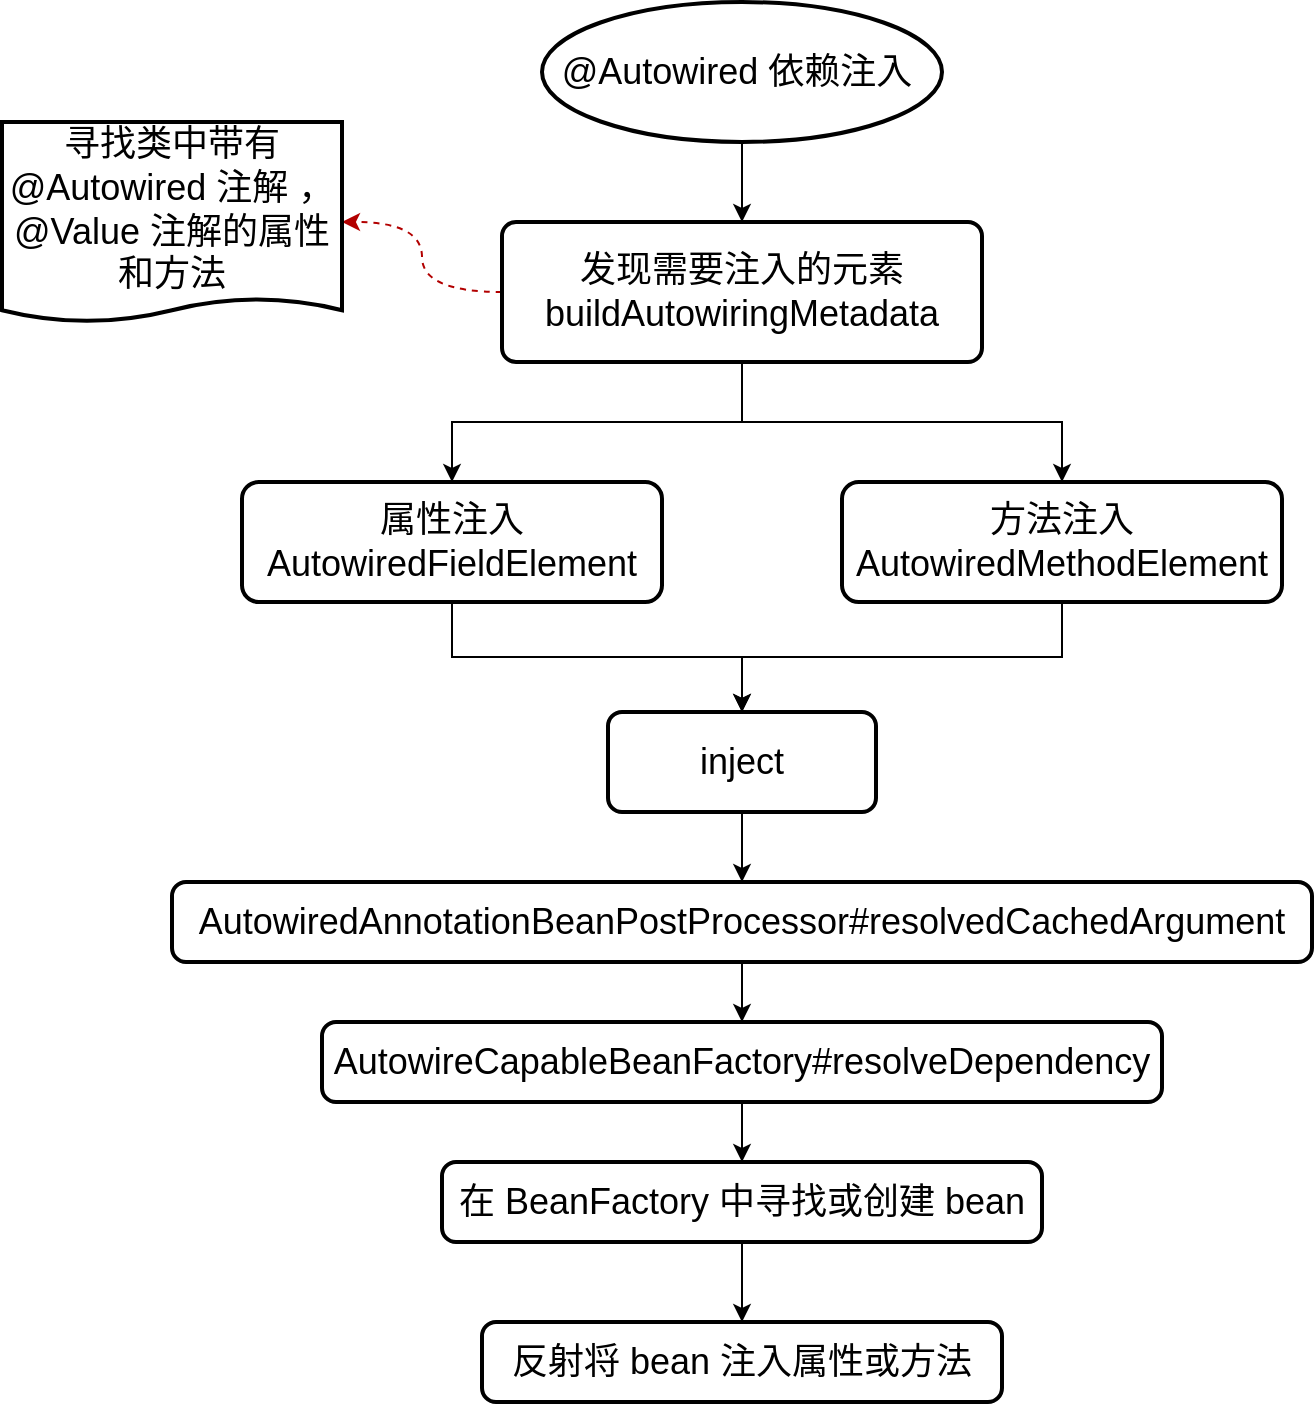 <mxfile version="20.8.10" type="github">
  <diagram name="第 1 页" id="CiVtzrzxje9XEdqbf4pX">
    <mxGraphModel dx="1434" dy="796" grid="1" gridSize="10" guides="1" tooltips="1" connect="1" arrows="1" fold="1" page="1" pageScale="1" pageWidth="827" pageHeight="1169" math="0" shadow="0">
      <root>
        <mxCell id="0" />
        <mxCell id="1" parent="0" />
        <mxCell id="qZiGoOfZCkQ0MePnuBY7-22" style="edgeStyle=orthogonalEdgeStyle;curved=1;orthogonalLoop=1;jettySize=auto;html=1;fontSize=18;" edge="1" parent="1" source="qZiGoOfZCkQ0MePnuBY7-1" target="qZiGoOfZCkQ0MePnuBY7-2">
          <mxGeometry relative="1" as="geometry" />
        </mxCell>
        <mxCell id="qZiGoOfZCkQ0MePnuBY7-1" value="&lt;font style=&quot;font-size: 18px;&quot;&gt;@Autowired 依赖注入&amp;nbsp;&lt;/font&gt;" style="strokeWidth=2;html=1;shape=mxgraph.flowchart.start_1;whiteSpace=wrap;" vertex="1" parent="1">
          <mxGeometry x="300" y="180" width="200" height="70" as="geometry" />
        </mxCell>
        <mxCell id="qZiGoOfZCkQ0MePnuBY7-6" value="" style="edgeStyle=orthogonalEdgeStyle;orthogonalLoop=1;jettySize=auto;html=1;fontSize=18;curved=1;dashed=1;fillColor=#e51400;strokeColor=#B20000;" edge="1" parent="1" source="qZiGoOfZCkQ0MePnuBY7-2" target="qZiGoOfZCkQ0MePnuBY7-5">
          <mxGeometry relative="1" as="geometry" />
        </mxCell>
        <mxCell id="qZiGoOfZCkQ0MePnuBY7-7" style="edgeStyle=orthogonalEdgeStyle;rounded=0;orthogonalLoop=1;jettySize=auto;html=1;fontSize=18;" edge="1" parent="1" source="qZiGoOfZCkQ0MePnuBY7-2" target="qZiGoOfZCkQ0MePnuBY7-3">
          <mxGeometry relative="1" as="geometry" />
        </mxCell>
        <mxCell id="qZiGoOfZCkQ0MePnuBY7-8" style="edgeStyle=orthogonalEdgeStyle;rounded=0;orthogonalLoop=1;jettySize=auto;html=1;fontSize=18;" edge="1" parent="1" source="qZiGoOfZCkQ0MePnuBY7-2" target="qZiGoOfZCkQ0MePnuBY7-4">
          <mxGeometry relative="1" as="geometry" />
        </mxCell>
        <mxCell id="qZiGoOfZCkQ0MePnuBY7-2" value="发现需要注入的元素&lt;br&gt;buildAutowiringMetadata" style="rounded=1;whiteSpace=wrap;html=1;absoluteArcSize=1;arcSize=14;strokeWidth=2;fontSize=18;" vertex="1" parent="1">
          <mxGeometry x="280" y="290" width="240" height="70" as="geometry" />
        </mxCell>
        <mxCell id="qZiGoOfZCkQ0MePnuBY7-11" style="edgeStyle=orthogonalEdgeStyle;rounded=0;orthogonalLoop=1;jettySize=auto;html=1;fontSize=18;" edge="1" parent="1" source="qZiGoOfZCkQ0MePnuBY7-3" target="qZiGoOfZCkQ0MePnuBY7-9">
          <mxGeometry relative="1" as="geometry" />
        </mxCell>
        <mxCell id="qZiGoOfZCkQ0MePnuBY7-3" value="属性注入&lt;br&gt;AutowiredFieldElement" style="whiteSpace=wrap;html=1;fontSize=18;rounded=1;arcSize=14;strokeWidth=2;" vertex="1" parent="1">
          <mxGeometry x="150" y="420" width="210" height="60" as="geometry" />
        </mxCell>
        <mxCell id="qZiGoOfZCkQ0MePnuBY7-12" style="edgeStyle=orthogonalEdgeStyle;rounded=0;orthogonalLoop=1;jettySize=auto;html=1;entryX=0.5;entryY=0;entryDx=0;entryDy=0;fontSize=18;" edge="1" parent="1" source="qZiGoOfZCkQ0MePnuBY7-4" target="qZiGoOfZCkQ0MePnuBY7-9">
          <mxGeometry relative="1" as="geometry" />
        </mxCell>
        <mxCell id="qZiGoOfZCkQ0MePnuBY7-4" value="方法注入&lt;br&gt;AutowiredMethodElement" style="whiteSpace=wrap;html=1;fontSize=18;rounded=1;arcSize=14;strokeWidth=2;" vertex="1" parent="1">
          <mxGeometry x="450" y="420" width="220" height="60" as="geometry" />
        </mxCell>
        <mxCell id="qZiGoOfZCkQ0MePnuBY7-5" value="寻找类中带有 @Autowired 注解 ，@Value 注解的属性和方法" style="shape=document;whiteSpace=wrap;html=1;boundedLbl=1;fontSize=18;rounded=1;arcSize=14;strokeWidth=2;size=0.118;" vertex="1" parent="1">
          <mxGeometry x="30" y="240" width="170" height="100" as="geometry" />
        </mxCell>
        <mxCell id="qZiGoOfZCkQ0MePnuBY7-16" style="edgeStyle=orthogonalEdgeStyle;rounded=0;orthogonalLoop=1;jettySize=auto;html=1;fontSize=18;" edge="1" parent="1" source="qZiGoOfZCkQ0MePnuBY7-9" target="qZiGoOfZCkQ0MePnuBY7-14">
          <mxGeometry relative="1" as="geometry" />
        </mxCell>
        <mxCell id="qZiGoOfZCkQ0MePnuBY7-9" value="inject" style="rounded=1;whiteSpace=wrap;html=1;absoluteArcSize=1;arcSize=14;strokeWidth=2;fontSize=18;" vertex="1" parent="1">
          <mxGeometry x="333" y="535" width="134" height="50" as="geometry" />
        </mxCell>
        <mxCell id="qZiGoOfZCkQ0MePnuBY7-17" style="edgeStyle=orthogonalEdgeStyle;rounded=0;orthogonalLoop=1;jettySize=auto;html=1;entryX=0.5;entryY=0;entryDx=0;entryDy=0;fontSize=18;" edge="1" parent="1" source="qZiGoOfZCkQ0MePnuBY7-14" target="qZiGoOfZCkQ0MePnuBY7-15">
          <mxGeometry relative="1" as="geometry" />
        </mxCell>
        <mxCell id="qZiGoOfZCkQ0MePnuBY7-14" value="AutowiredAnnotationBeanPostProcessor#resolvedCachedArgument" style="rounded=1;whiteSpace=wrap;html=1;absoluteArcSize=1;arcSize=14;strokeWidth=2;fontSize=18;" vertex="1" parent="1">
          <mxGeometry x="115" y="620" width="570" height="40" as="geometry" />
        </mxCell>
        <mxCell id="qZiGoOfZCkQ0MePnuBY7-19" style="edgeStyle=orthogonalEdgeStyle;rounded=0;orthogonalLoop=1;jettySize=auto;html=1;entryX=0.5;entryY=0;entryDx=0;entryDy=0;fontSize=18;" edge="1" parent="1" source="qZiGoOfZCkQ0MePnuBY7-15" target="qZiGoOfZCkQ0MePnuBY7-18">
          <mxGeometry relative="1" as="geometry" />
        </mxCell>
        <mxCell id="qZiGoOfZCkQ0MePnuBY7-15" value="AutowireCapableBeanFactory#resolveDependency" style="rounded=1;whiteSpace=wrap;html=1;absoluteArcSize=1;arcSize=14;strokeWidth=2;fontSize=18;" vertex="1" parent="1">
          <mxGeometry x="190" y="690" width="420" height="40" as="geometry" />
        </mxCell>
        <mxCell id="qZiGoOfZCkQ0MePnuBY7-21" style="edgeStyle=orthogonalEdgeStyle;rounded=0;orthogonalLoop=1;jettySize=auto;html=1;fontSize=18;" edge="1" parent="1" source="qZiGoOfZCkQ0MePnuBY7-18" target="qZiGoOfZCkQ0MePnuBY7-20">
          <mxGeometry relative="1" as="geometry" />
        </mxCell>
        <mxCell id="qZiGoOfZCkQ0MePnuBY7-18" value="在 BeanFactory 中寻找或创建 bean" style="rounded=1;whiteSpace=wrap;html=1;absoluteArcSize=1;arcSize=14;strokeWidth=2;fontSize=18;" vertex="1" parent="1">
          <mxGeometry x="250" y="760" width="300" height="40" as="geometry" />
        </mxCell>
        <mxCell id="qZiGoOfZCkQ0MePnuBY7-20" value="反射将 bean 注入属性或方法" style="rounded=1;whiteSpace=wrap;html=1;absoluteArcSize=1;arcSize=14;strokeWidth=2;fontSize=18;" vertex="1" parent="1">
          <mxGeometry x="270" y="840" width="260" height="40" as="geometry" />
        </mxCell>
      </root>
    </mxGraphModel>
  </diagram>
</mxfile>

